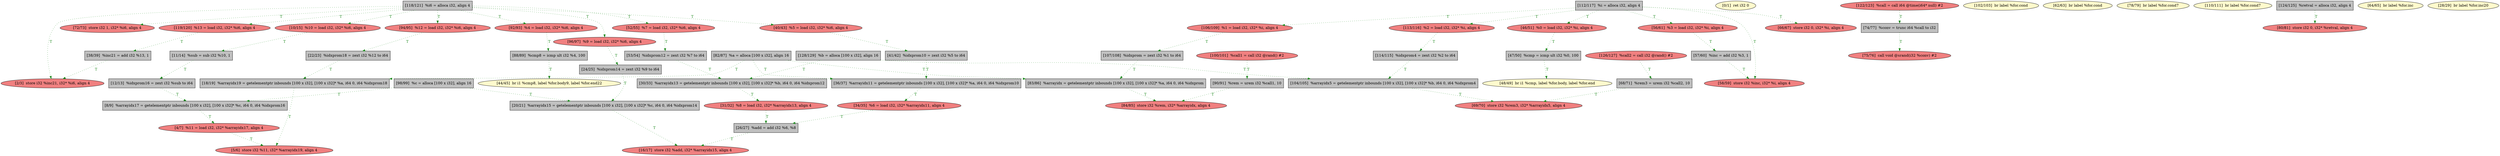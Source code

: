 
digraph G {


node194 [fillcolor=grey,label="[41/42]  %idxprom10 = zext i32 %5 to i64",shape=rectangle,style=filled ]
node189 [fillcolor=grey,label="[128/129]  %b = alloca [100 x i32], align 16",shape=rectangle,style=filled ]
node187 [fillcolor=lightcoral,label="[92/93]  %4 = load i32, i32* %i6, align 4",shape=ellipse,style=filled ]
node183 [fillcolor=grey,label="[104/105]  %arrayidx5 = getelementptr inbounds [100 x i32], [100 x i32]* %b, i64 0, i64 %idxprom4",shape=rectangle,style=filled ]
node182 [fillcolor=lemonchiffon,label="[44/45]  br i1 %cmp8, label %for.body9, label %for.end22",shape=ellipse,style=filled ]
node181 [fillcolor=lightcoral,label="[40/43]  %5 = load i32, i32* %i6, align 4",shape=ellipse,style=filled ]
node180 [fillcolor=grey,label="[38/39]  %inc21 = add i32 %13, 1",shape=rectangle,style=filled ]
node179 [fillcolor=grey,label="[8/9]  %arrayidx17 = getelementptr inbounds [100 x i32], [100 x i32]* %c, i64 0, i64 %idxprom16",shape=rectangle,style=filled ]
node175 [fillcolor=lightcoral,label="[4/7]  %11 = load i32, i32* %arrayidx17, align 4",shape=ellipse,style=filled ]
node173 [fillcolor=grey,label="[30/33]  %arrayidx13 = getelementptr inbounds [100 x i32], [100 x i32]* %b, i64 0, i64 %idxprom12",shape=rectangle,style=filled ]
node171 [fillcolor=lightcoral,label="[113/116]  %2 = load i32, i32* %i, align 4",shape=ellipse,style=filled ]
node170 [fillcolor=lemonchiffon,label="[0/1]  ret i32 0",shape=ellipse,style=filled ]
node169 [fillcolor=grey,label="[22/23]  %idxprom18 = zext i32 %12 to i64",shape=rectangle,style=filled ]
node168 [fillcolor=grey,label="[24/25]  %idxprom14 = zext i32 %9 to i64",shape=rectangle,style=filled ]
node167 [fillcolor=lightcoral,label="[2/3]  store i32 %inc21, i32* %i6, align 4",shape=ellipse,style=filled ]
node192 [fillcolor=lightcoral,label="[106/109]  %1 = load i32, i32* %i, align 4",shape=ellipse,style=filled ]
node166 [fillcolor=lightcoral,label="[16/17]  store i32 %add, i32* %arrayidx15, align 4",shape=ellipse,style=filled ]
node145 [fillcolor=grey,label="[88/89]  %cmp8 = icmp ult i32 %4, 100",shape=rectangle,style=filled ]
node172 [fillcolor=grey,label="[112/117]  %i = alloca i32, align 4",shape=rectangle,style=filled ]
node147 [fillcolor=lightcoral,label="[96/97]  %9 = load i32, i32* %i6, align 4",shape=ellipse,style=filled ]
node185 [fillcolor=lemonchiffon,label="[48/49]  br i1 %cmp, label %for.body, label %for.end",shape=ellipse,style=filled ]
node155 [fillcolor=lightcoral,label="[122/123]  %call = call i64 @time(i64* null) #2",shape=ellipse,style=filled ]
node143 [fillcolor=grey,label="[47/50]  %cmp = icmp ult i32 %0, 100",shape=rectangle,style=filled ]
node148 [fillcolor=lightcoral,label="[94/95]  %12 = load i32, i32* %i6, align 4",shape=ellipse,style=filled ]
node144 [fillcolor=grey,label="[82/87]  %a = alloca [100 x i32], align 16",shape=rectangle,style=filled ]
node191 [fillcolor=lemonchiffon,label="[102/103]  br label %for.cond",shape=ellipse,style=filled ]
node137 [fillcolor=grey,label="[74/77]  %conv = trunc i64 %call to i32",shape=rectangle,style=filled ]
node138 [fillcolor=lightcoral,label="[84/85]  store i32 %rem, i32* %arrayidx, align 4",shape=ellipse,style=filled ]
node184 [fillcolor=grey,label="[11/14]  %sub = sub i32 %10, 1",shape=rectangle,style=filled ]
node178 [fillcolor=grey,label="[18/19]  %arrayidx19 = getelementptr inbounds [100 x i32], [100 x i32]* %a, i64 0, i64 %idxprom18",shape=rectangle,style=filled ]
node177 [fillcolor=grey,label="[20/21]  %arrayidx15 = getelementptr inbounds [100 x i32], [100 x i32]* %c, i64 0, i64 %idxprom14",shape=rectangle,style=filled ]
node136 [fillcolor=lightcoral,label="[100/101]  %call1 = call i32 @rand() #2",shape=ellipse,style=filled ]
node160 [fillcolor=lightcoral,label="[58/59]  store i32 %inc, i32* %i, align 4",shape=ellipse,style=filled ]
node132 [fillcolor=lemonchiffon,label="[62/63]  br label %for.cond",shape=ellipse,style=filled ]
node130 [fillcolor=lightcoral,label="[56/61]  %3 = load i32, i32* %i, align 4",shape=ellipse,style=filled ]
node161 [fillcolor=grey,label="[68/71]  %rem3 = urem i32 %call2, 10",shape=rectangle,style=filled ]
node141 [fillcolor=grey,label="[83/86]  %arrayidx = getelementptr inbounds [100 x i32], [100 x i32]* %a, i64 0, i64 %idxprom",shape=rectangle,style=filled ]
node139 [fillcolor=lemonchiffon,label="[78/79]  br label %for.cond7",shape=ellipse,style=filled ]
node176 [fillcolor=lightcoral,label="[10/15]  %10 = load i32, i32* %i6, align 4",shape=ellipse,style=filled ]
node156 [fillcolor=grey,label="[107/108]  %idxprom = zext i32 %1 to i64",shape=rectangle,style=filled ]
node151 [fillcolor=lightcoral,label="[119/120]  %13 = load i32, i32* %i6, align 4",shape=ellipse,style=filled ]
node190 [fillcolor=grey,label="[114/115]  %idxprom4 = zext i32 %2 to i64",shape=rectangle,style=filled ]
node159 [fillcolor=lightcoral,label="[34/35]  %6 = load i32, i32* %arrayidx11, align 4",shape=ellipse,style=filled ]
node152 [fillcolor=lightcoral,label="[126/127]  %call2 = call i32 @rand() #2",shape=ellipse,style=filled ]
node193 [fillcolor=lemonchiffon,label="[110/111]  br label %for.cond7",shape=ellipse,style=filled ]
node134 [fillcolor=grey,label="[53/54]  %idxprom12 = zext i32 %7 to i64",shape=rectangle,style=filled ]
node150 [fillcolor=grey,label="[57/60]  %inc = add i32 %3, 1",shape=rectangle,style=filled ]
node154 [fillcolor=lightcoral,label="[72/73]  store i32 1, i32* %i6, align 4",shape=ellipse,style=filled ]
node140 [fillcolor=lightcoral,label="[80/81]  store i32 0, i32* %retval, align 4",shape=ellipse,style=filled ]
node188 [fillcolor=grey,label="[90/91]  %rem = urem i32 %call1, 10",shape=rectangle,style=filled ]
node146 [fillcolor=grey,label="[12/13]  %idxprom16 = zext i32 %sub to i64",shape=rectangle,style=filled ]
node131 [fillcolor=lightcoral,label="[52/55]  %7 = load i32, i32* %i6, align 4",shape=ellipse,style=filled ]
node149 [fillcolor=grey,label="[98/99]  %c = alloca [100 x i32], align 16",shape=rectangle,style=filled ]
node153 [fillcolor=grey,label="[118/121]  %i6 = alloca i32, align 4",shape=rectangle,style=filled ]
node157 [fillcolor=lightcoral,label="[69/70]  store i32 %rem3, i32* %arrayidx5, align 4",shape=ellipse,style=filled ]
node186 [fillcolor=lightcoral,label="[46/51]  %0 = load i32, i32* %i, align 4",shape=ellipse,style=filled ]
node133 [fillcolor=lemonchiffon,label="[64/65]  br label %for.inc",shape=ellipse,style=filled ]
node158 [fillcolor=lightcoral,label="[31/32]  %8 = load i32, i32* %arrayidx13, align 4",shape=ellipse,style=filled ]
node142 [fillcolor=grey,label="[124/125]  %retval = alloca i32, align 4",shape=rectangle,style=filled ]
node162 [fillcolor=lightcoral,label="[66/67]  store i32 0, i32* %i, align 4",shape=ellipse,style=filled ]
node135 [fillcolor=lightcoral,label="[75/76]  call void @srand(i32 %conv) #2",shape=ellipse,style=filled ]
node163 [fillcolor=grey,label="[36/37]  %arrayidx11 = getelementptr inbounds [100 x i32], [100 x i32]* %a, i64 0, i64 %idxprom10",shape=rectangle,style=filled ]
node174 [fillcolor=lemonchiffon,label="[28/29]  br label %for.inc20",shape=ellipse,style=filled ]
node164 [fillcolor=grey,label="[26/27]  %add = add i32 %6, %8",shape=rectangle,style=filled ]
node165 [fillcolor=lightcoral,label="[5/6]  store i32 %11, i32* %arrayidx19, align 4",shape=ellipse,style=filled ]

node172->node130 [style=dotted,color=forestgreen,label="T",fontcolor=forestgreen ]
node172->node171 [style=dotted,color=forestgreen,label="T",fontcolor=forestgreen ]
node188->node138 [style=dotted,color=forestgreen,label="T",fontcolor=forestgreen ]
node158->node164 [style=dotted,color=forestgreen,label="T",fontcolor=forestgreen ]
node172->node186 [style=dotted,color=forestgreen,label="T",fontcolor=forestgreen ]
node189->node183 [style=dotted,color=forestgreen,label="T",fontcolor=forestgreen ]
node176->node184 [style=dotted,color=forestgreen,label="T",fontcolor=forestgreen ]
node153->node154 [style=dotted,color=forestgreen,label="T",fontcolor=forestgreen ]
node169->node178 [style=dotted,color=forestgreen,label="T",fontcolor=forestgreen ]
node149->node177 [style=dotted,color=forestgreen,label="T",fontcolor=forestgreen ]
node181->node194 [style=dotted,color=forestgreen,label="T",fontcolor=forestgreen ]
node179->node175 [style=dotted,color=forestgreen,label="T",fontcolor=forestgreen ]
node168->node177 [style=dotted,color=forestgreen,label="T",fontcolor=forestgreen ]
node172->node162 [style=dotted,color=forestgreen,label="T",fontcolor=forestgreen ]
node153->node176 [style=dotted,color=forestgreen,label="T",fontcolor=forestgreen ]
node183->node157 [style=dotted,color=forestgreen,label="T",fontcolor=forestgreen ]
node146->node179 [style=dotted,color=forestgreen,label="T",fontcolor=forestgreen ]
node141->node138 [style=dotted,color=forestgreen,label="T",fontcolor=forestgreen ]
node145->node182 [style=dotted,color=forestgreen,label="T",fontcolor=forestgreen ]
node150->node160 [style=dotted,color=forestgreen,label="T",fontcolor=forestgreen ]
node142->node140 [style=dotted,color=forestgreen,label="T",fontcolor=forestgreen ]
node153->node148 [style=dotted,color=forestgreen,label="T",fontcolor=forestgreen ]
node152->node161 [style=dotted,color=forestgreen,label="T",fontcolor=forestgreen ]
node149->node179 [style=dotted,color=forestgreen,label="T",fontcolor=forestgreen ]
node163->node159 [style=dotted,color=forestgreen,label="T",fontcolor=forestgreen ]
node153->node181 [style=dotted,color=forestgreen,label="T",fontcolor=forestgreen ]
node156->node141 [style=dotted,color=forestgreen,label="T",fontcolor=forestgreen ]
node148->node169 [style=dotted,color=forestgreen,label="T",fontcolor=forestgreen ]
node147->node168 [style=dotted,color=forestgreen,label="T",fontcolor=forestgreen ]
node151->node180 [style=dotted,color=forestgreen,label="T",fontcolor=forestgreen ]
node192->node156 [style=dotted,color=forestgreen,label="T",fontcolor=forestgreen ]
node171->node190 [style=dotted,color=forestgreen,label="T",fontcolor=forestgreen ]
node153->node131 [style=dotted,color=forestgreen,label="T",fontcolor=forestgreen ]
node187->node145 [style=dotted,color=forestgreen,label="T",fontcolor=forestgreen ]
node144->node178 [style=dotted,color=forestgreen,label="T",fontcolor=forestgreen ]
node153->node167 [style=dotted,color=forestgreen,label="T",fontcolor=forestgreen ]
node153->node151 [style=dotted,color=forestgreen,label="T",fontcolor=forestgreen ]
node190->node183 [style=dotted,color=forestgreen,label="T",fontcolor=forestgreen ]
node155->node137 [style=dotted,color=forestgreen,label="T",fontcolor=forestgreen ]
node177->node166 [style=dotted,color=forestgreen,label="T",fontcolor=forestgreen ]
node130->node150 [style=dotted,color=forestgreen,label="T",fontcolor=forestgreen ]
node143->node185 [style=dotted,color=forestgreen,label="T",fontcolor=forestgreen ]
node189->node173 [style=dotted,color=forestgreen,label="T",fontcolor=forestgreen ]
node137->node135 [style=dotted,color=forestgreen,label="T",fontcolor=forestgreen ]
node184->node146 [style=dotted,color=forestgreen,label="T",fontcolor=forestgreen ]
node173->node158 [style=dotted,color=forestgreen,label="T",fontcolor=forestgreen ]
node153->node147 [style=dotted,color=forestgreen,label="T",fontcolor=forestgreen ]
node180->node167 [style=dotted,color=forestgreen,label="T",fontcolor=forestgreen ]
node172->node192 [style=dotted,color=forestgreen,label="T",fontcolor=forestgreen ]
node178->node165 [style=dotted,color=forestgreen,label="T",fontcolor=forestgreen ]
node136->node188 [style=dotted,color=forestgreen,label="T",fontcolor=forestgreen ]
node161->node157 [style=dotted,color=forestgreen,label="T",fontcolor=forestgreen ]
node153->node187 [style=dotted,color=forestgreen,label="T",fontcolor=forestgreen ]
node186->node143 [style=dotted,color=forestgreen,label="T",fontcolor=forestgreen ]
node144->node141 [style=dotted,color=forestgreen,label="T",fontcolor=forestgreen ]
node131->node134 [style=dotted,color=forestgreen,label="T",fontcolor=forestgreen ]
node194->node163 [style=dotted,color=forestgreen,label="T",fontcolor=forestgreen ]
node144->node163 [style=dotted,color=forestgreen,label="T",fontcolor=forestgreen ]
node159->node164 [style=dotted,color=forestgreen,label="T",fontcolor=forestgreen ]
node134->node173 [style=dotted,color=forestgreen,label="T",fontcolor=forestgreen ]
node164->node166 [style=dotted,color=forestgreen,label="T",fontcolor=forestgreen ]
node175->node165 [style=dotted,color=forestgreen,label="T",fontcolor=forestgreen ]
node172->node160 [style=dotted,color=forestgreen,label="T",fontcolor=forestgreen ]


}
